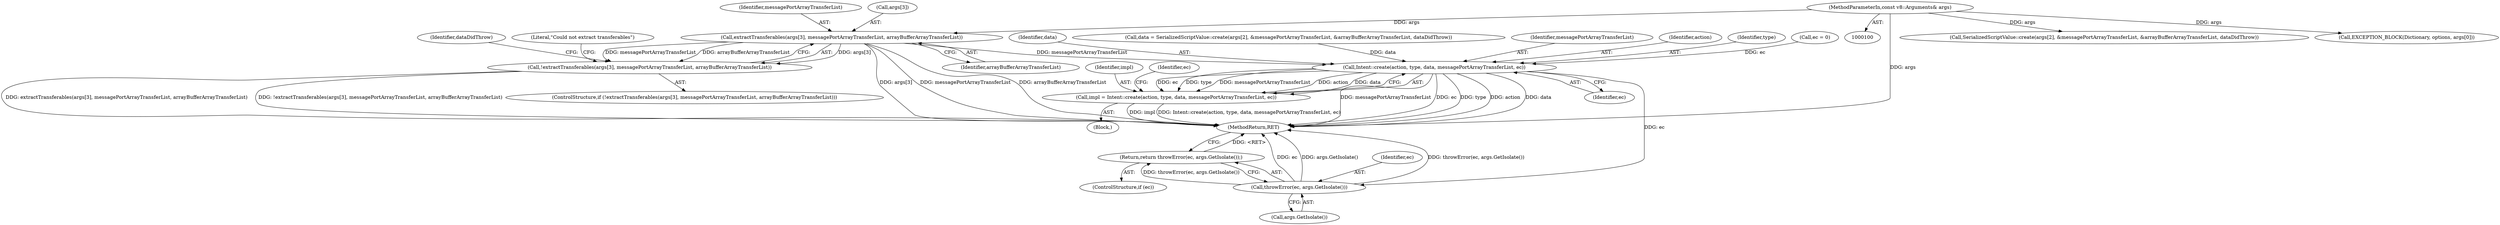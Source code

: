 digraph "0_Chrome_e9372a1bfd3588a80fcf49aa07321f0971dd6091_52@array" {
"1000178" [label="(Call,extractTransferables(args[3], messagePortArrayTransferList, arrayBufferArrayTransferList))"];
"1000101" [label="(MethodParameterIn,const v8::Arguments& args)"];
"1000177" [label="(Call,!extractTransferables(args[3], messagePortArrayTransferList, arrayBufferArrayTransferList))"];
"1000212" [label="(Call,Intent::create(action, type, data, messagePortArrayTransferList, ec))"];
"1000210" [label="(Call,impl = Intent::create(action, type, data, messagePortArrayTransferList, ec))"];
"1000221" [label="(Call,throwError(ec, args.GetIsolate()))"];
"1000220" [label="(Return,return throwError(ec, args.GetIsolate());)"];
"1000189" [label="(Identifier,dataDidThrow)"];
"1000179" [label="(Call,args[3])"];
"1000212" [label="(Call,Intent::create(action, type, data, messagePortArrayTransferList, ec))"];
"1000215" [label="(Identifier,data)"];
"1000102" [label="(Block,)"];
"1000218" [label="(ControlStructure,if (ec))"];
"1000192" [label="(Call,data = SerializedScriptValue::create(args[2], &messagePortArrayTransferList, &arrayBufferArrayTransferList, dataDidThrow))"];
"1000194" [label="(Call,SerializedScriptValue::create(args[2], &messagePortArrayTransferList, &arrayBufferArrayTransferList, dataDidThrow))"];
"1000221" [label="(Call,throwError(ec, args.GetIsolate()))"];
"1000177" [label="(Call,!extractTransferables(args[3], messagePortArrayTransferList, arrayBufferArrayTransferList))"];
"1000222" [label="(Identifier,ec)"];
"1000210" [label="(Call,impl = Intent::create(action, type, data, messagePortArrayTransferList, ec))"];
"1000216" [label="(Identifier,messagePortArrayTransferList)"];
"1000219" [label="(Identifier,ec)"];
"1000128" [label="(Call,EXCEPTION_BLOCK(Dictionary, options, args[0]))"];
"1000217" [label="(Identifier,ec)"];
"1000101" [label="(MethodParameterIn,const v8::Arguments& args)"];
"1000176" [label="(ControlStructure,if (!extractTransferables(args[3], messagePortArrayTransferList, arrayBufferArrayTransferList)))"];
"1000211" [label="(Identifier,impl)"];
"1000213" [label="(Identifier,action)"];
"1000214" [label="(Identifier,type)"];
"1000220" [label="(Return,return throwError(ec, args.GetIsolate());)"];
"1000223" [label="(Call,args.GetIsolate())"];
"1000182" [label="(Identifier,messagePortArrayTransferList)"];
"1000238" [label="(MethodReturn,RET)"];
"1000166" [label="(Call,ec = 0)"];
"1000183" [label="(Identifier,arrayBufferArrayTransferList)"];
"1000178" [label="(Call,extractTransferables(args[3], messagePortArrayTransferList, arrayBufferArrayTransferList))"];
"1000186" [label="(Literal,\"Could not extract transferables\")"];
"1000178" -> "1000177"  [label="AST: "];
"1000178" -> "1000183"  [label="CFG: "];
"1000179" -> "1000178"  [label="AST: "];
"1000182" -> "1000178"  [label="AST: "];
"1000183" -> "1000178"  [label="AST: "];
"1000177" -> "1000178"  [label="CFG: "];
"1000178" -> "1000238"  [label="DDG: args[3]"];
"1000178" -> "1000238"  [label="DDG: messagePortArrayTransferList"];
"1000178" -> "1000238"  [label="DDG: arrayBufferArrayTransferList"];
"1000178" -> "1000177"  [label="DDG: args[3]"];
"1000178" -> "1000177"  [label="DDG: messagePortArrayTransferList"];
"1000178" -> "1000177"  [label="DDG: arrayBufferArrayTransferList"];
"1000101" -> "1000178"  [label="DDG: args"];
"1000178" -> "1000212"  [label="DDG: messagePortArrayTransferList"];
"1000101" -> "1000100"  [label="AST: "];
"1000101" -> "1000238"  [label="DDG: args"];
"1000101" -> "1000128"  [label="DDG: args"];
"1000101" -> "1000194"  [label="DDG: args"];
"1000177" -> "1000176"  [label="AST: "];
"1000186" -> "1000177"  [label="CFG: "];
"1000189" -> "1000177"  [label="CFG: "];
"1000177" -> "1000238"  [label="DDG: extractTransferables(args[3], messagePortArrayTransferList, arrayBufferArrayTransferList)"];
"1000177" -> "1000238"  [label="DDG: !extractTransferables(args[3], messagePortArrayTransferList, arrayBufferArrayTransferList)"];
"1000212" -> "1000210"  [label="AST: "];
"1000212" -> "1000217"  [label="CFG: "];
"1000213" -> "1000212"  [label="AST: "];
"1000214" -> "1000212"  [label="AST: "];
"1000215" -> "1000212"  [label="AST: "];
"1000216" -> "1000212"  [label="AST: "];
"1000217" -> "1000212"  [label="AST: "];
"1000210" -> "1000212"  [label="CFG: "];
"1000212" -> "1000238"  [label="DDG: messagePortArrayTransferList"];
"1000212" -> "1000238"  [label="DDG: ec"];
"1000212" -> "1000238"  [label="DDG: type"];
"1000212" -> "1000238"  [label="DDG: action"];
"1000212" -> "1000238"  [label="DDG: data"];
"1000212" -> "1000210"  [label="DDG: ec"];
"1000212" -> "1000210"  [label="DDG: type"];
"1000212" -> "1000210"  [label="DDG: messagePortArrayTransferList"];
"1000212" -> "1000210"  [label="DDG: action"];
"1000212" -> "1000210"  [label="DDG: data"];
"1000192" -> "1000212"  [label="DDG: data"];
"1000166" -> "1000212"  [label="DDG: ec"];
"1000212" -> "1000221"  [label="DDG: ec"];
"1000210" -> "1000102"  [label="AST: "];
"1000211" -> "1000210"  [label="AST: "];
"1000219" -> "1000210"  [label="CFG: "];
"1000210" -> "1000238"  [label="DDG: Intent::create(action, type, data, messagePortArrayTransferList, ec)"];
"1000210" -> "1000238"  [label="DDG: impl"];
"1000221" -> "1000220"  [label="AST: "];
"1000221" -> "1000223"  [label="CFG: "];
"1000222" -> "1000221"  [label="AST: "];
"1000223" -> "1000221"  [label="AST: "];
"1000220" -> "1000221"  [label="CFG: "];
"1000221" -> "1000238"  [label="DDG: args.GetIsolate()"];
"1000221" -> "1000238"  [label="DDG: throwError(ec, args.GetIsolate())"];
"1000221" -> "1000238"  [label="DDG: ec"];
"1000221" -> "1000220"  [label="DDG: throwError(ec, args.GetIsolate())"];
"1000220" -> "1000218"  [label="AST: "];
"1000238" -> "1000220"  [label="CFG: "];
"1000220" -> "1000238"  [label="DDG: <RET>"];
}
